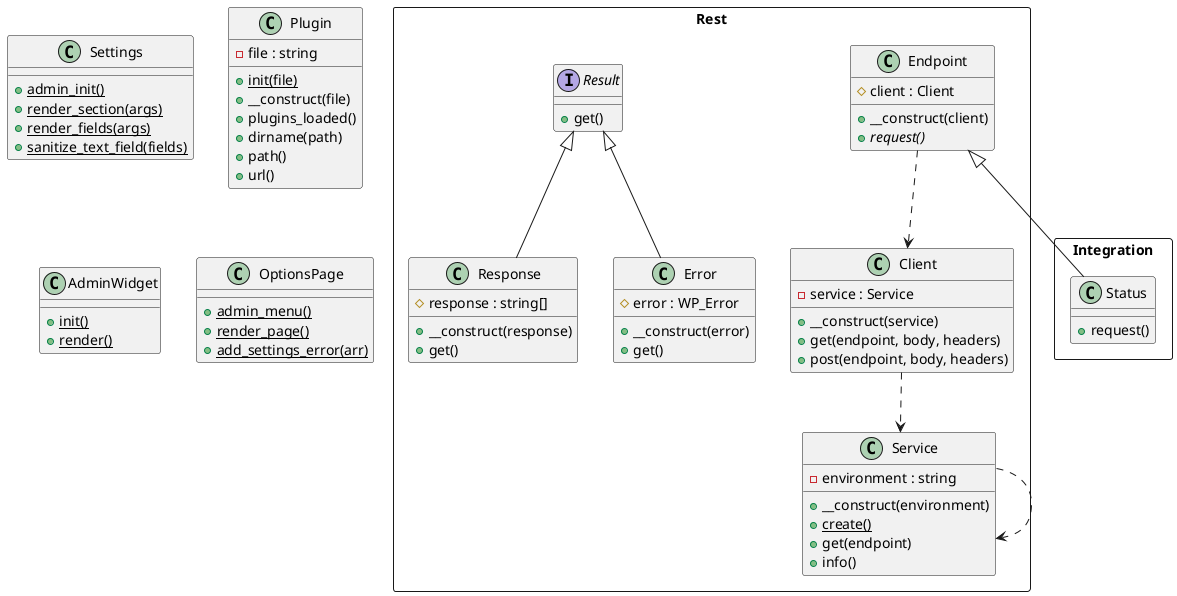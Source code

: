 @startuml class-diagram
  class Settings {
    {static} +admin_init()
    {static} +render_section(args)
    {static} +render_fields(args)
    {static} +sanitize_text_field(fields)
  }
  class Plugin {
    -file : string
    {static} +init(file)
    +__construct(file)
    +plugins_loaded()
    +dirname(path)
    +path()
    +url()
  }
  class AdminWidget {
    {static} +init()
    {static} +render()
  }
  class OptionsPage {
    {static} +admin_menu()
    {static} +render_page()
    {static} +add_settings_error(arr)
  }
  package Integration as Integration <<Rectangle>> {
    class Integration.Status {
      +request()
    }
  }
  package Rest as Rest <<Rectangle>> {
    interface Rest.Result {
      +get()
    }
    class Rest.Error {
      #error : WP_Error
      +__construct(error)
      +get()
    }
    class Rest.Service {
      -environment : string
      +__construct(environment)
      {static} +create()
      +get(endpoint)
      +info()
    }
    class Rest.Client {
      -service : Service
      +__construct(service)
      +get(endpoint, body, headers)
      +post(endpoint, body, headers)
    }
    class Rest.Response {
      #response : string[]
      +__construct(response)
      +get()
    }
    class Rest.Endpoint {
      #client : Client
      +__construct(client)
      {abstract} +request()
    }
  }
  Rest.Client ..> Rest.Service
  Rest.Endpoint ..> Rest.Client
  Rest.Endpoint <|-- Integration.Status
  Rest.Result <|-- Rest.Error
  Rest.Result <|-- Rest.Response
  Rest.Service ..> Rest.Service
@enduml
